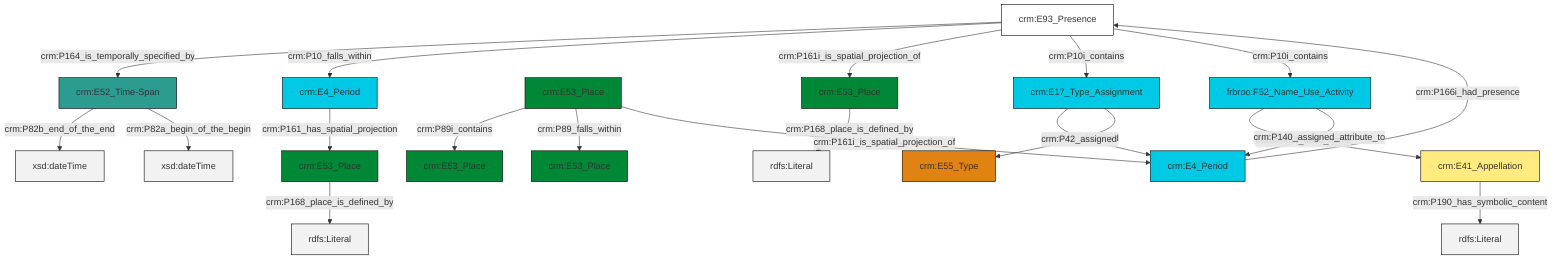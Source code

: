 graph TD
classDef Literal fill:#f2f2f2,stroke:#000000;
classDef CRM_Entity fill:#FFFFFF,stroke:#000000;
classDef Temporal_Entity fill:#00C9E6, stroke:#000000;
classDef Type fill:#E18312, stroke:#000000;
classDef Time-Span fill:#2C9C91, stroke:#000000;
classDef Appellation fill:#FFEB7F, stroke:#000000;
classDef Place fill:#008836, stroke:#000000;
classDef Persistent_Item fill:#B266B2, stroke:#000000;
classDef Conceptual_Object fill:#FFD700, stroke:#000000;
classDef Physical_Thing fill:#D2B48C, stroke:#000000;
classDef Actor fill:#f58aad, stroke:#000000;
classDef PC_Classes fill:#4ce600, stroke:#000000;
classDef Multi fill:#cccccc,stroke:#000000;

0["crm:E93_Presence"]:::CRM_Entity -->|crm:P164_is_temporally_specified_by| 1["crm:E52_Time-Span"]:::Time-Span
1["crm:E52_Time-Span"]:::Time-Span -->|crm:P82b_end_of_the_end| 2[xsd:dateTime]:::Literal
5["crm:E53_Place"]:::Place -->|crm:P89i_contains| 6["crm:E53_Place"]:::Place
0["crm:E93_Presence"]:::CRM_Entity -->|crm:P10_falls_within| 3["crm:E4_Period"]:::Temporal_Entity
7["crm:E4_Period"]:::Temporal_Entity -->|crm:P166i_had_presence| 0["crm:E93_Presence"]:::CRM_Entity
5["crm:E53_Place"]:::Place -->|crm:P89_falls_within| 8["crm:E53_Place"]:::Place
11["frbroo:F52_Name_Use_Activity"]:::Temporal_Entity -->|frbroo:R64_used_name| 12["crm:E41_Appellation"]:::Appellation
0["crm:E93_Presence"]:::CRM_Entity -->|crm:P161i_is_spatial_projection_of| 13["crm:E53_Place"]:::Place
13["crm:E53_Place"]:::Place -->|crm:P168_place_is_defined_by| 15[rdfs:Literal]:::Literal
16["crm:E17_Type_Assignment"]:::Temporal_Entity -->|crm:P41_classified| 7["crm:E4_Period"]:::Temporal_Entity
11["frbroo:F52_Name_Use_Activity"]:::Temporal_Entity -->|crm:P140_assigned_attribute_to| 7["crm:E4_Period"]:::Temporal_Entity
0["crm:E93_Presence"]:::CRM_Entity -->|crm:P10i_contains| 16["crm:E17_Type_Assignment"]:::Temporal_Entity
5["crm:E53_Place"]:::Place -->|crm:P161i_is_spatial_projection_of| 7["crm:E4_Period"]:::Temporal_Entity
0["crm:E93_Presence"]:::CRM_Entity -->|crm:P10i_contains| 11["frbroo:F52_Name_Use_Activity"]:::Temporal_Entity
12["crm:E41_Appellation"]:::Appellation -->|crm:P190_has_symbolic_content| 22[rdfs:Literal]:::Literal
3["crm:E4_Period"]:::Temporal_Entity -->|crm:P161_has_spatial_projection| 9["crm:E53_Place"]:::Place
16["crm:E17_Type_Assignment"]:::Temporal_Entity -->|crm:P42_assigned| 18["crm:E55_Type"]:::Type
1["crm:E52_Time-Span"]:::Time-Span -->|crm:P82a_begin_of_the_begin| 27[xsd:dateTime]:::Literal
9["crm:E53_Place"]:::Place -->|crm:P168_place_is_defined_by| 28[rdfs:Literal]:::Literal